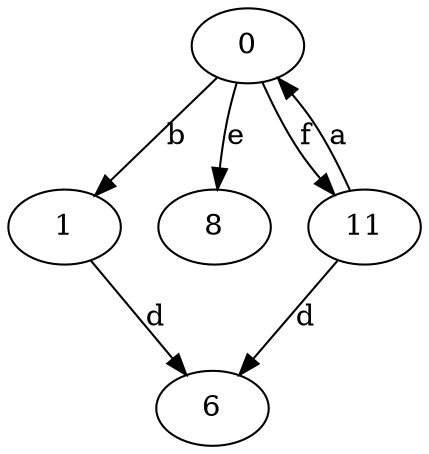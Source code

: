 strict digraph  {
0;
1;
6;
8;
11;
0 -> 1  [label=b];
0 -> 8  [label=e];
0 -> 11  [label=f];
1 -> 6  [label=d];
11 -> 0  [label=a];
11 -> 6  [label=d];
}
